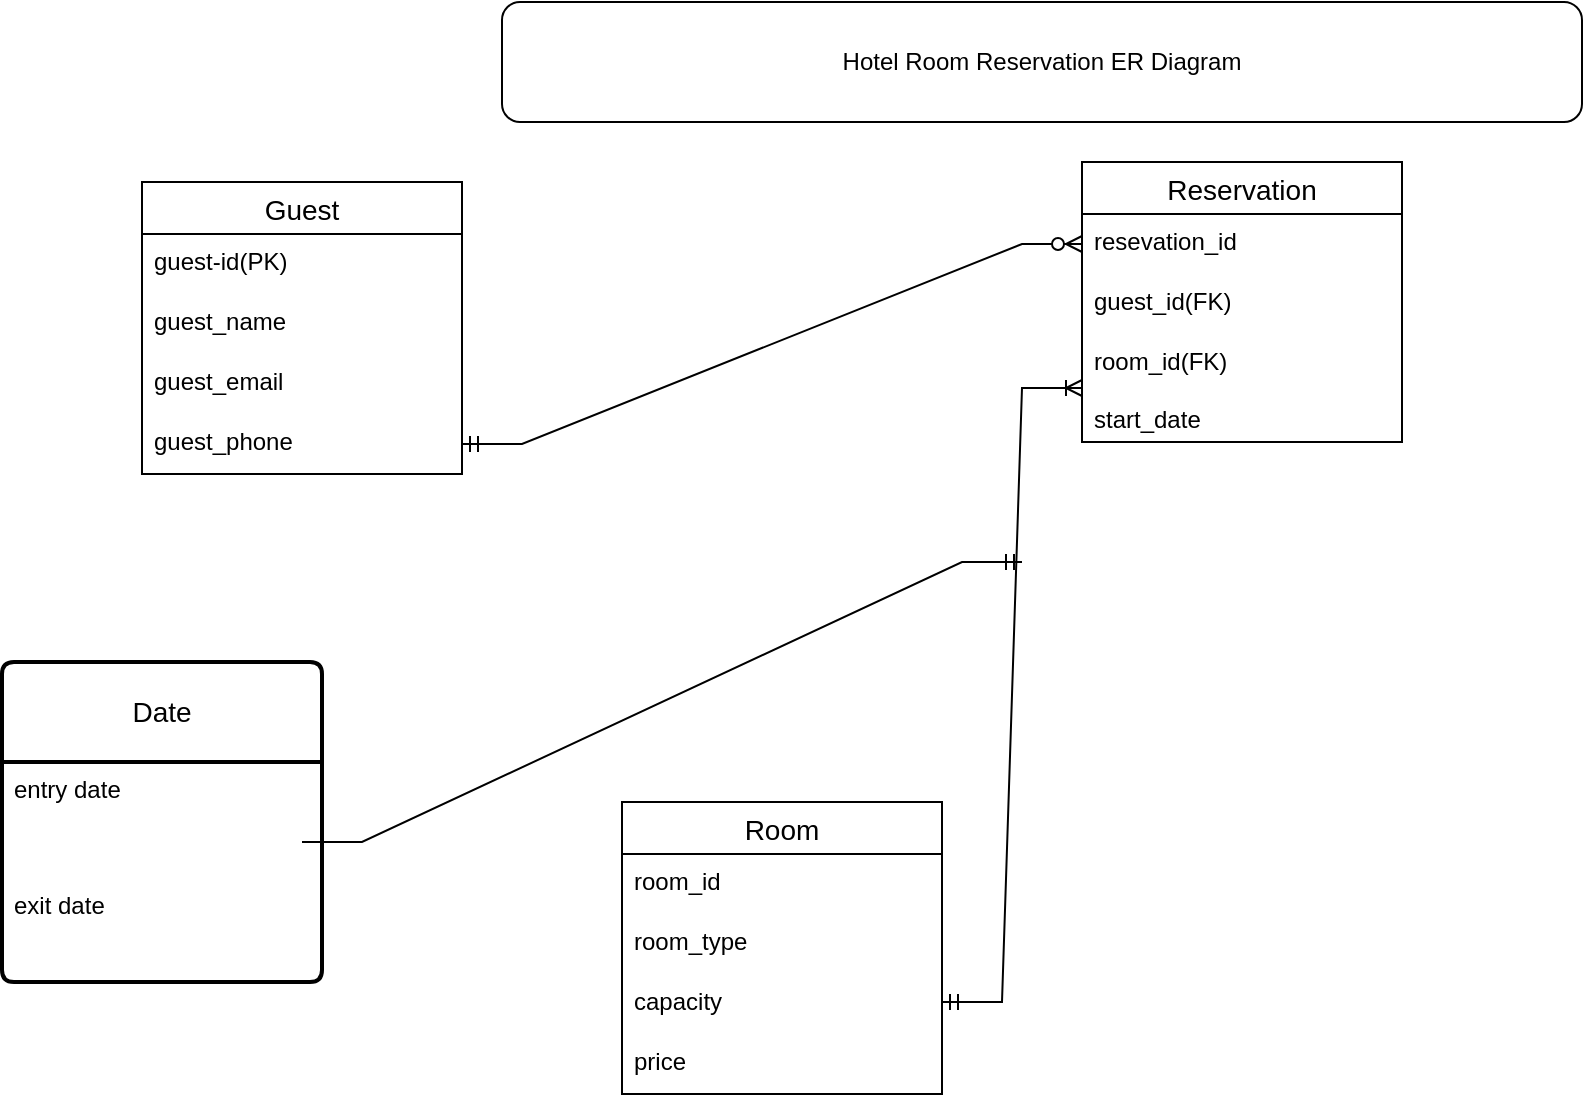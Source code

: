 <mxfile version="24.2.5" type="device">
  <diagram name="Page-1" id="PpagVCwWj7hZZ88xatSM">
    <mxGraphModel dx="1714" dy="1616" grid="1" gridSize="10" guides="1" tooltips="1" connect="1" arrows="1" fold="1" page="1" pageScale="1" pageWidth="850" pageHeight="1100" math="0" shadow="0">
      <root>
        <mxCell id="0" />
        <mxCell id="1" parent="0" />
        <mxCell id="yeG4lt4s9QuxQrvIS2j7-14" value="Guest" style="swimlane;fontStyle=0;childLayout=stackLayout;horizontal=1;startSize=26;horizontalStack=0;resizeParent=1;resizeParentMax=0;resizeLast=0;collapsible=1;marginBottom=0;align=center;fontSize=14;" parent="1" vertex="1">
          <mxGeometry x="-110" y="80" width="160" height="146" as="geometry" />
        </mxCell>
        <mxCell id="yeG4lt4s9QuxQrvIS2j7-15" value="guest-id(PK)" style="text;strokeColor=none;fillColor=none;spacingLeft=4;spacingRight=4;overflow=hidden;rotatable=0;points=[[0,0.5],[1,0.5]];portConstraint=eastwest;fontSize=12;whiteSpace=wrap;html=1;" parent="yeG4lt4s9QuxQrvIS2j7-14" vertex="1">
          <mxGeometry y="26" width="160" height="30" as="geometry" />
        </mxCell>
        <mxCell id="yeG4lt4s9QuxQrvIS2j7-16" value="guest_name" style="text;strokeColor=none;fillColor=none;spacingLeft=4;spacingRight=4;overflow=hidden;rotatable=0;points=[[0,0.5],[1,0.5]];portConstraint=eastwest;fontSize=12;whiteSpace=wrap;html=1;" parent="yeG4lt4s9QuxQrvIS2j7-14" vertex="1">
          <mxGeometry y="56" width="160" height="30" as="geometry" />
        </mxCell>
        <mxCell id="yeG4lt4s9QuxQrvIS2j7-17" value="guest_email" style="text;strokeColor=none;fillColor=none;spacingLeft=4;spacingRight=4;overflow=hidden;rotatable=0;points=[[0,0.5],[1,0.5]];portConstraint=eastwest;fontSize=12;whiteSpace=wrap;html=1;" parent="yeG4lt4s9QuxQrvIS2j7-14" vertex="1">
          <mxGeometry y="86" width="160" height="30" as="geometry" />
        </mxCell>
        <mxCell id="yeG4lt4s9QuxQrvIS2j7-18" value="guest_phone" style="text;strokeColor=none;fillColor=none;spacingLeft=4;spacingRight=4;overflow=hidden;rotatable=0;points=[[0,0.5],[1,0.5]];portConstraint=eastwest;fontSize=12;whiteSpace=wrap;html=1;" parent="yeG4lt4s9QuxQrvIS2j7-14" vertex="1">
          <mxGeometry y="116" width="160" height="30" as="geometry" />
        </mxCell>
        <mxCell id="yeG4lt4s9QuxQrvIS2j7-23" value="Reservation" style="swimlane;fontStyle=0;childLayout=stackLayout;horizontal=1;startSize=26;horizontalStack=0;resizeParent=1;resizeParentMax=0;resizeLast=0;collapsible=1;marginBottom=0;align=center;fontSize=14;" parent="1" vertex="1">
          <mxGeometry x="360" y="70" width="160" height="140" as="geometry" />
        </mxCell>
        <mxCell id="yeG4lt4s9QuxQrvIS2j7-24" value="resevation_id" style="text;strokeColor=none;fillColor=none;spacingLeft=4;spacingRight=4;overflow=hidden;rotatable=0;points=[[0,0.5],[1,0.5]];portConstraint=eastwest;fontSize=12;whiteSpace=wrap;html=1;" parent="yeG4lt4s9QuxQrvIS2j7-23" vertex="1">
          <mxGeometry y="26" width="160" height="30" as="geometry" />
        </mxCell>
        <mxCell id="yeG4lt4s9QuxQrvIS2j7-25" value="guest_id(FK)" style="text;strokeColor=none;fillColor=none;spacingLeft=4;spacingRight=4;overflow=hidden;rotatable=0;points=[[0,0.5],[1,0.5]];portConstraint=eastwest;fontSize=12;whiteSpace=wrap;html=1;" parent="yeG4lt4s9QuxQrvIS2j7-23" vertex="1">
          <mxGeometry y="56" width="160" height="30" as="geometry" />
        </mxCell>
        <mxCell id="yeG4lt4s9QuxQrvIS2j7-26" value="room_id(FK)&lt;br&gt;&lt;br&gt;start_date&lt;br&gt;&lt;br&gt;" style="text;strokeColor=none;fillColor=none;spacingLeft=4;spacingRight=4;overflow=hidden;rotatable=0;points=[[0,0.5],[1,0.5]];portConstraint=eastwest;fontSize=12;whiteSpace=wrap;html=1;" parent="yeG4lt4s9QuxQrvIS2j7-23" vertex="1">
          <mxGeometry y="86" width="160" height="54" as="geometry" />
        </mxCell>
        <mxCell id="yeG4lt4s9QuxQrvIS2j7-31" value="Room" style="swimlane;fontStyle=0;childLayout=stackLayout;horizontal=1;startSize=26;horizontalStack=0;resizeParent=1;resizeParentMax=0;resizeLast=0;collapsible=1;marginBottom=0;align=center;fontSize=14;" parent="1" vertex="1">
          <mxGeometry x="130" y="390" width="160" height="146" as="geometry" />
        </mxCell>
        <mxCell id="yeG4lt4s9QuxQrvIS2j7-32" value="room_id" style="text;strokeColor=none;fillColor=none;spacingLeft=4;spacingRight=4;overflow=hidden;rotatable=0;points=[[0,0.5],[1,0.5]];portConstraint=eastwest;fontSize=12;whiteSpace=wrap;html=1;" parent="yeG4lt4s9QuxQrvIS2j7-31" vertex="1">
          <mxGeometry y="26" width="160" height="30" as="geometry" />
        </mxCell>
        <mxCell id="yeG4lt4s9QuxQrvIS2j7-33" value="room_type" style="text;strokeColor=none;fillColor=none;spacingLeft=4;spacingRight=4;overflow=hidden;rotatable=0;points=[[0,0.5],[1,0.5]];portConstraint=eastwest;fontSize=12;whiteSpace=wrap;html=1;" parent="yeG4lt4s9QuxQrvIS2j7-31" vertex="1">
          <mxGeometry y="56" width="160" height="30" as="geometry" />
        </mxCell>
        <mxCell id="yeG4lt4s9QuxQrvIS2j7-34" value="capacity" style="text;strokeColor=none;fillColor=none;spacingLeft=4;spacingRight=4;overflow=hidden;rotatable=0;points=[[0,0.5],[1,0.5]];portConstraint=eastwest;fontSize=12;whiteSpace=wrap;html=1;" parent="yeG4lt4s9QuxQrvIS2j7-31" vertex="1">
          <mxGeometry y="86" width="160" height="30" as="geometry" />
        </mxCell>
        <mxCell id="yeG4lt4s9QuxQrvIS2j7-35" value="price" style="text;strokeColor=none;fillColor=none;spacingLeft=4;spacingRight=4;overflow=hidden;rotatable=0;points=[[0,0.5],[1,0.5]];portConstraint=eastwest;fontSize=12;whiteSpace=wrap;html=1;" parent="yeG4lt4s9QuxQrvIS2j7-31" vertex="1">
          <mxGeometry y="116" width="160" height="30" as="geometry" />
        </mxCell>
        <mxCell id="gwkAoZMw-_GtWbW15WAJ-2" value="" style="edgeStyle=entityRelationEdgeStyle;fontSize=12;html=1;endArrow=ERzeroToMany;startArrow=ERmandOne;rounded=0;" parent="1" source="yeG4lt4s9QuxQrvIS2j7-18" target="yeG4lt4s9QuxQrvIS2j7-24" edge="1">
          <mxGeometry width="100" height="100" relative="1" as="geometry">
            <mxPoint x="210" y="290" as="sourcePoint" />
            <mxPoint x="310" y="190" as="targetPoint" />
            <Array as="points">
              <mxPoint x="180" y="120" />
            </Array>
          </mxGeometry>
        </mxCell>
        <mxCell id="gwkAoZMw-_GtWbW15WAJ-6" value="" style="edgeStyle=entityRelationEdgeStyle;fontSize=12;html=1;endArrow=ERoneToMany;startArrow=ERmandOne;rounded=0;entryX=0;entryY=0.5;entryDx=0;entryDy=0;" parent="1" target="yeG4lt4s9QuxQrvIS2j7-26" edge="1">
          <mxGeometry width="100" height="100" relative="1" as="geometry">
            <mxPoint x="290" y="490" as="sourcePoint" />
            <mxPoint x="340" y="183" as="targetPoint" />
            <Array as="points">
              <mxPoint x="280" y="250" />
            </Array>
          </mxGeometry>
        </mxCell>
        <mxCell id="gwkAoZMw-_GtWbW15WAJ-21" value="" style="edgeStyle=entityRelationEdgeStyle;fontSize=12;html=1;endArrow=ERmandOne;rounded=0;exitX=1;exitY=0.5;exitDx=0;exitDy=0;" parent="1" edge="1">
          <mxGeometry width="100" height="100" relative="1" as="geometry">
            <mxPoint x="-30" y="410.0" as="sourcePoint" />
            <mxPoint x="330" y="270" as="targetPoint" />
          </mxGeometry>
        </mxCell>
        <mxCell id="gwkAoZMw-_GtWbW15WAJ-22" value="Date" style="swimlane;childLayout=stackLayout;horizontal=1;startSize=50;horizontalStack=0;rounded=1;fontSize=14;fontStyle=0;strokeWidth=2;resizeParent=0;resizeLast=1;shadow=0;dashed=0;align=center;arcSize=4;whiteSpace=wrap;html=1;" parent="1" vertex="1">
          <mxGeometry x="-180" y="320" width="160" height="160" as="geometry" />
        </mxCell>
        <mxCell id="gwkAoZMw-_GtWbW15WAJ-23" value="entry date&lt;br&gt;&lt;br&gt;&lt;br&gt;&lt;br&gt;exit date" style="align=left;strokeColor=none;fillColor=none;spacingLeft=4;fontSize=12;verticalAlign=top;resizable=0;rotatable=0;part=1;html=1;" parent="gwkAoZMw-_GtWbW15WAJ-22" vertex="1">
          <mxGeometry y="50" width="160" height="110" as="geometry" />
        </mxCell>
        <mxCell id="TSynSm-pPLOl_4UPy5CD-1" value="Hotel Room Reservation ER Diagram" style="rounded=1;whiteSpace=wrap;html=1;" parent="1" vertex="1">
          <mxGeometry x="70" y="-10" width="540" height="60" as="geometry" />
        </mxCell>
      </root>
    </mxGraphModel>
  </diagram>
</mxfile>
